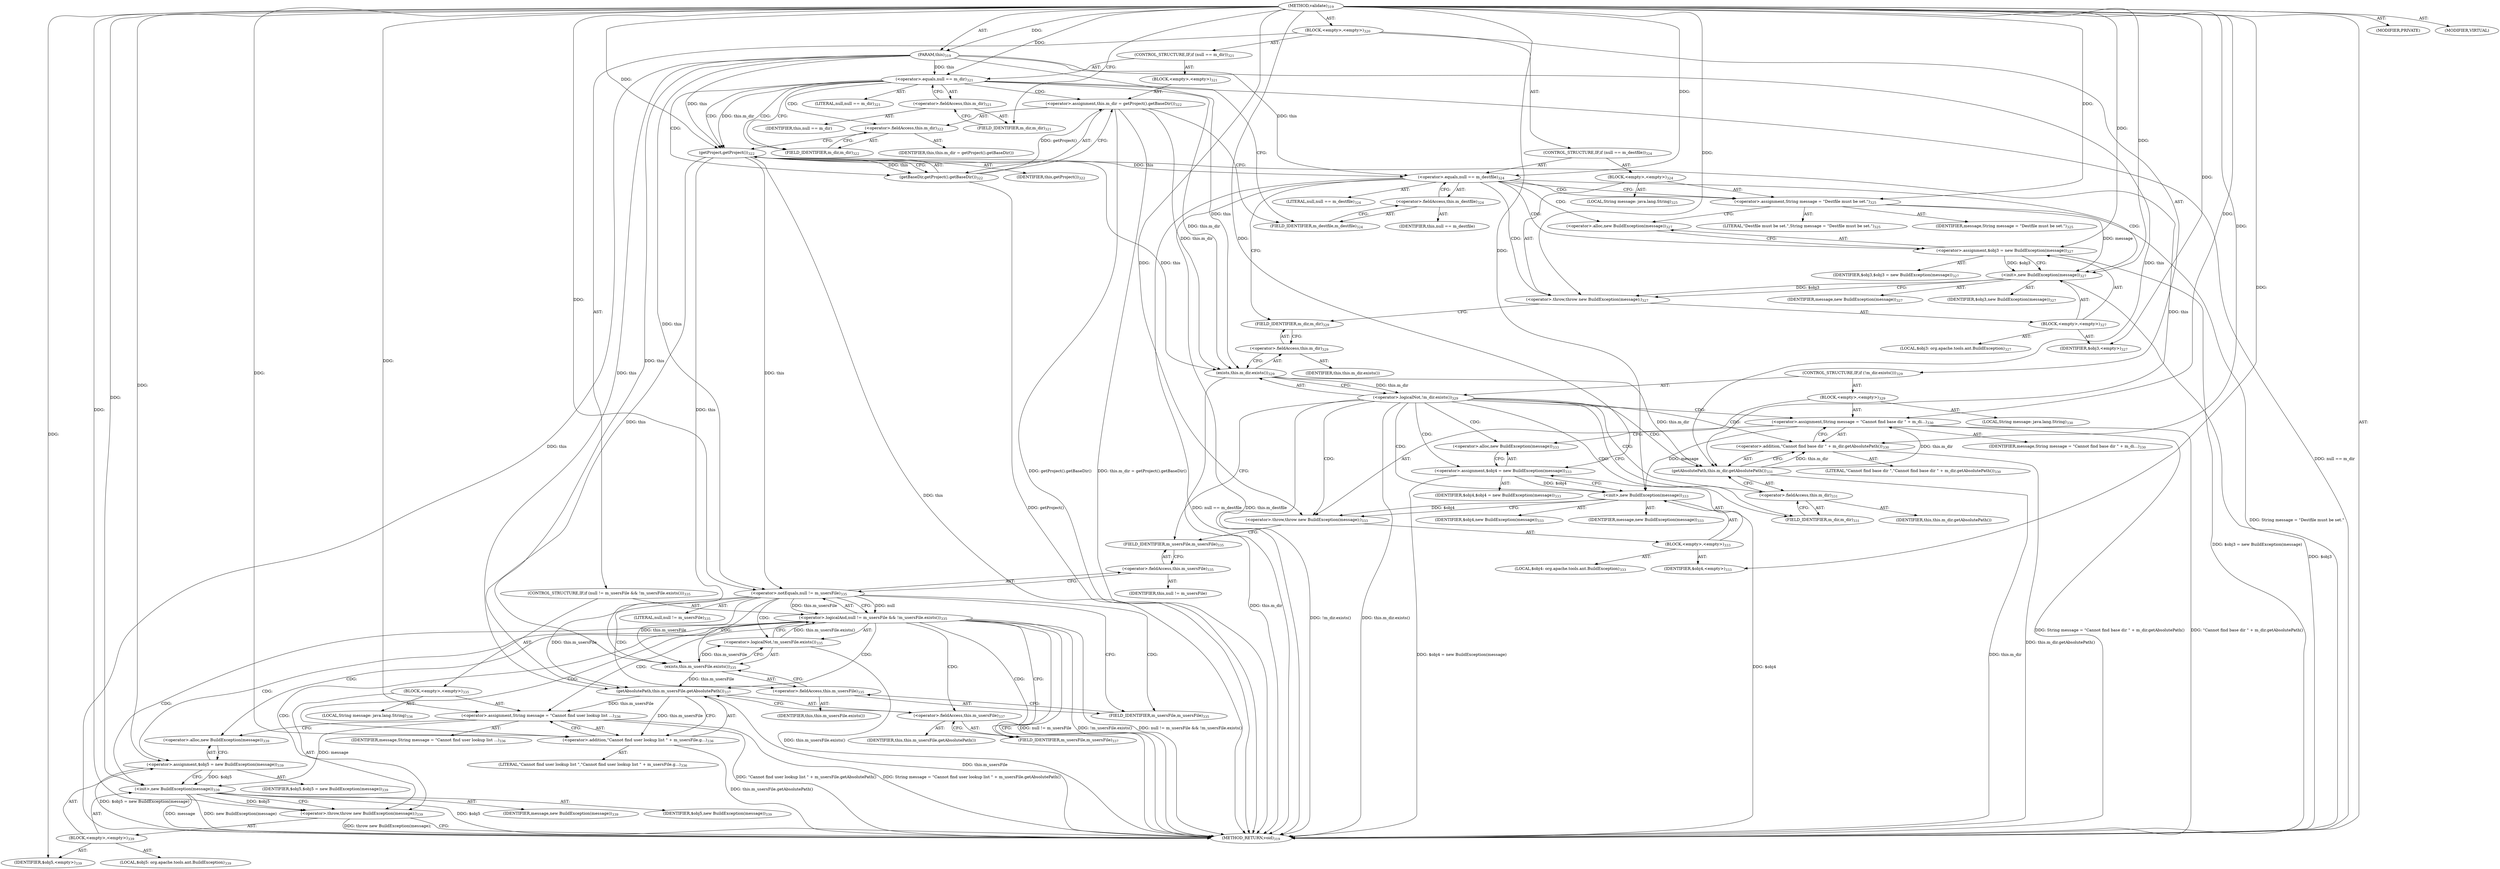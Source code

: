digraph "validate" {  
"111669149705" [label = <(METHOD,validate)<SUB>319</SUB>> ]
"115964116994" [label = <(PARAM,this)<SUB>319</SUB>> ]
"25769803799" [label = <(BLOCK,&lt;empty&gt;,&lt;empty&gt;)<SUB>320</SUB>> ]
"47244640267" [label = <(CONTROL_STRUCTURE,IF,if (null == m_dir))<SUB>321</SUB>> ]
"30064771200" [label = <(&lt;operator&gt;.equals,null == m_dir)<SUB>321</SUB>> ]
"90194313229" [label = <(LITERAL,null,null == m_dir)<SUB>321</SUB>> ]
"30064771201" [label = <(&lt;operator&gt;.fieldAccess,this.m_dir)<SUB>321</SUB>> ]
"68719476853" [label = <(IDENTIFIER,this,null == m_dir)> ]
"55834574866" [label = <(FIELD_IDENTIFIER,m_dir,m_dir)<SUB>321</SUB>> ]
"25769803800" [label = <(BLOCK,&lt;empty&gt;,&lt;empty&gt;)<SUB>321</SUB>> ]
"30064771202" [label = <(&lt;operator&gt;.assignment,this.m_dir = getProject().getBaseDir())<SUB>322</SUB>> ]
"30064771203" [label = <(&lt;operator&gt;.fieldAccess,this.m_dir)<SUB>322</SUB>> ]
"68719476854" [label = <(IDENTIFIER,this,this.m_dir = getProject().getBaseDir())> ]
"55834574867" [label = <(FIELD_IDENTIFIER,m_dir,m_dir)<SUB>322</SUB>> ]
"30064771204" [label = <(getBaseDir,getProject().getBaseDir())<SUB>322</SUB>> ]
"30064771205" [label = <(getProject,getProject())<SUB>322</SUB>> ]
"68719476746" [label = <(IDENTIFIER,this,getProject())<SUB>322</SUB>> ]
"47244640268" [label = <(CONTROL_STRUCTURE,IF,if (null == m_destfile))<SUB>324</SUB>> ]
"30064771206" [label = <(&lt;operator&gt;.equals,null == m_destfile)<SUB>324</SUB>> ]
"90194313230" [label = <(LITERAL,null,null == m_destfile)<SUB>324</SUB>> ]
"30064771207" [label = <(&lt;operator&gt;.fieldAccess,this.m_destfile)<SUB>324</SUB>> ]
"68719476855" [label = <(IDENTIFIER,this,null == m_destfile)> ]
"55834574868" [label = <(FIELD_IDENTIFIER,m_destfile,m_destfile)<SUB>324</SUB>> ]
"25769803801" [label = <(BLOCK,&lt;empty&gt;,&lt;empty&gt;)<SUB>324</SUB>> ]
"94489280535" [label = <(LOCAL,String message: java.lang.String)<SUB>325</SUB>> ]
"30064771208" [label = <(&lt;operator&gt;.assignment,String message = &quot;Destfile must be set.&quot;)<SUB>325</SUB>> ]
"68719476856" [label = <(IDENTIFIER,message,String message = &quot;Destfile must be set.&quot;)<SUB>325</SUB>> ]
"90194313231" [label = <(LITERAL,&quot;Destfile must be set.&quot;,String message = &quot;Destfile must be set.&quot;)<SUB>325</SUB>> ]
"30064771209" [label = <(&lt;operator&gt;.throw,throw new BuildException(message);)<SUB>327</SUB>> ]
"25769803802" [label = <(BLOCK,&lt;empty&gt;,&lt;empty&gt;)<SUB>327</SUB>> ]
"94489280536" [label = <(LOCAL,$obj3: org.apache.tools.ant.BuildException)<SUB>327</SUB>> ]
"30064771210" [label = <(&lt;operator&gt;.assignment,$obj3 = new BuildException(message))<SUB>327</SUB>> ]
"68719476857" [label = <(IDENTIFIER,$obj3,$obj3 = new BuildException(message))<SUB>327</SUB>> ]
"30064771211" [label = <(&lt;operator&gt;.alloc,new BuildException(message))<SUB>327</SUB>> ]
"30064771212" [label = <(&lt;init&gt;,new BuildException(message))<SUB>327</SUB>> ]
"68719476858" [label = <(IDENTIFIER,$obj3,new BuildException(message))<SUB>327</SUB>> ]
"68719476859" [label = <(IDENTIFIER,message,new BuildException(message))<SUB>327</SUB>> ]
"68719476860" [label = <(IDENTIFIER,$obj3,&lt;empty&gt;)<SUB>327</SUB>> ]
"47244640269" [label = <(CONTROL_STRUCTURE,IF,if (!m_dir.exists()))<SUB>329</SUB>> ]
"30064771213" [label = <(&lt;operator&gt;.logicalNot,!m_dir.exists())<SUB>329</SUB>> ]
"30064771214" [label = <(exists,this.m_dir.exists())<SUB>329</SUB>> ]
"30064771215" [label = <(&lt;operator&gt;.fieldAccess,this.m_dir)<SUB>329</SUB>> ]
"68719476861" [label = <(IDENTIFIER,this,this.m_dir.exists())> ]
"55834574869" [label = <(FIELD_IDENTIFIER,m_dir,m_dir)<SUB>329</SUB>> ]
"25769803803" [label = <(BLOCK,&lt;empty&gt;,&lt;empty&gt;)<SUB>329</SUB>> ]
"94489280537" [label = <(LOCAL,String message: java.lang.String)<SUB>330</SUB>> ]
"30064771216" [label = <(&lt;operator&gt;.assignment,String message = &quot;Cannot find base dir &quot; + m_di...)<SUB>330</SUB>> ]
"68719476862" [label = <(IDENTIFIER,message,String message = &quot;Cannot find base dir &quot; + m_di...)<SUB>330</SUB>> ]
"30064771217" [label = <(&lt;operator&gt;.addition,&quot;Cannot find base dir &quot; + m_dir.getAbsolutePath())<SUB>330</SUB>> ]
"90194313232" [label = <(LITERAL,&quot;Cannot find base dir &quot;,&quot;Cannot find base dir &quot; + m_dir.getAbsolutePath())<SUB>330</SUB>> ]
"30064771218" [label = <(getAbsolutePath,this.m_dir.getAbsolutePath())<SUB>331</SUB>> ]
"30064771219" [label = <(&lt;operator&gt;.fieldAccess,this.m_dir)<SUB>331</SUB>> ]
"68719476863" [label = <(IDENTIFIER,this,this.m_dir.getAbsolutePath())> ]
"55834574870" [label = <(FIELD_IDENTIFIER,m_dir,m_dir)<SUB>331</SUB>> ]
"30064771220" [label = <(&lt;operator&gt;.throw,throw new BuildException(message);)<SUB>333</SUB>> ]
"25769803804" [label = <(BLOCK,&lt;empty&gt;,&lt;empty&gt;)<SUB>333</SUB>> ]
"94489280538" [label = <(LOCAL,$obj4: org.apache.tools.ant.BuildException)<SUB>333</SUB>> ]
"30064771221" [label = <(&lt;operator&gt;.assignment,$obj4 = new BuildException(message))<SUB>333</SUB>> ]
"68719476864" [label = <(IDENTIFIER,$obj4,$obj4 = new BuildException(message))<SUB>333</SUB>> ]
"30064771222" [label = <(&lt;operator&gt;.alloc,new BuildException(message))<SUB>333</SUB>> ]
"30064771223" [label = <(&lt;init&gt;,new BuildException(message))<SUB>333</SUB>> ]
"68719476865" [label = <(IDENTIFIER,$obj4,new BuildException(message))<SUB>333</SUB>> ]
"68719476866" [label = <(IDENTIFIER,message,new BuildException(message))<SUB>333</SUB>> ]
"68719476867" [label = <(IDENTIFIER,$obj4,&lt;empty&gt;)<SUB>333</SUB>> ]
"47244640270" [label = <(CONTROL_STRUCTURE,IF,if (null != m_usersFile &amp;&amp; !m_usersFile.exists()))<SUB>335</SUB>> ]
"30064771224" [label = <(&lt;operator&gt;.logicalAnd,null != m_usersFile &amp;&amp; !m_usersFile.exists())<SUB>335</SUB>> ]
"30064771225" [label = <(&lt;operator&gt;.notEquals,null != m_usersFile)<SUB>335</SUB>> ]
"90194313233" [label = <(LITERAL,null,null != m_usersFile)<SUB>335</SUB>> ]
"30064771226" [label = <(&lt;operator&gt;.fieldAccess,this.m_usersFile)<SUB>335</SUB>> ]
"68719476868" [label = <(IDENTIFIER,this,null != m_usersFile)> ]
"55834574871" [label = <(FIELD_IDENTIFIER,m_usersFile,m_usersFile)<SUB>335</SUB>> ]
"30064771227" [label = <(&lt;operator&gt;.logicalNot,!m_usersFile.exists())<SUB>335</SUB>> ]
"30064771228" [label = <(exists,this.m_usersFile.exists())<SUB>335</SUB>> ]
"30064771229" [label = <(&lt;operator&gt;.fieldAccess,this.m_usersFile)<SUB>335</SUB>> ]
"68719476869" [label = <(IDENTIFIER,this,this.m_usersFile.exists())> ]
"55834574872" [label = <(FIELD_IDENTIFIER,m_usersFile,m_usersFile)<SUB>335</SUB>> ]
"25769803805" [label = <(BLOCK,&lt;empty&gt;,&lt;empty&gt;)<SUB>335</SUB>> ]
"94489280539" [label = <(LOCAL,String message: java.lang.String)<SUB>336</SUB>> ]
"30064771230" [label = <(&lt;operator&gt;.assignment,String message = &quot;Cannot find user lookup list ...)<SUB>336</SUB>> ]
"68719476870" [label = <(IDENTIFIER,message,String message = &quot;Cannot find user lookup list ...)<SUB>336</SUB>> ]
"30064771231" [label = <(&lt;operator&gt;.addition,&quot;Cannot find user lookup list &quot; + m_usersFile.g...)<SUB>336</SUB>> ]
"90194313234" [label = <(LITERAL,&quot;Cannot find user lookup list &quot;,&quot;Cannot find user lookup list &quot; + m_usersFile.g...)<SUB>336</SUB>> ]
"30064771232" [label = <(getAbsolutePath,this.m_usersFile.getAbsolutePath())<SUB>337</SUB>> ]
"30064771233" [label = <(&lt;operator&gt;.fieldAccess,this.m_usersFile)<SUB>337</SUB>> ]
"68719476871" [label = <(IDENTIFIER,this,this.m_usersFile.getAbsolutePath())> ]
"55834574873" [label = <(FIELD_IDENTIFIER,m_usersFile,m_usersFile)<SUB>337</SUB>> ]
"30064771234" [label = <(&lt;operator&gt;.throw,throw new BuildException(message);)<SUB>339</SUB>> ]
"25769803806" [label = <(BLOCK,&lt;empty&gt;,&lt;empty&gt;)<SUB>339</SUB>> ]
"94489280540" [label = <(LOCAL,$obj5: org.apache.tools.ant.BuildException)<SUB>339</SUB>> ]
"30064771235" [label = <(&lt;operator&gt;.assignment,$obj5 = new BuildException(message))<SUB>339</SUB>> ]
"68719476872" [label = <(IDENTIFIER,$obj5,$obj5 = new BuildException(message))<SUB>339</SUB>> ]
"30064771236" [label = <(&lt;operator&gt;.alloc,new BuildException(message))<SUB>339</SUB>> ]
"30064771237" [label = <(&lt;init&gt;,new BuildException(message))<SUB>339</SUB>> ]
"68719476873" [label = <(IDENTIFIER,$obj5,new BuildException(message))<SUB>339</SUB>> ]
"68719476874" [label = <(IDENTIFIER,message,new BuildException(message))<SUB>339</SUB>> ]
"68719476875" [label = <(IDENTIFIER,$obj5,&lt;empty&gt;)<SUB>339</SUB>> ]
"133143986201" [label = <(MODIFIER,PRIVATE)> ]
"133143986202" [label = <(MODIFIER,VIRTUAL)> ]
"128849018889" [label = <(METHOD_RETURN,void)<SUB>319</SUB>> ]
  "111669149705" -> "115964116994"  [ label = "AST: "] 
  "111669149705" -> "25769803799"  [ label = "AST: "] 
  "111669149705" -> "133143986201"  [ label = "AST: "] 
  "111669149705" -> "133143986202"  [ label = "AST: "] 
  "111669149705" -> "128849018889"  [ label = "AST: "] 
  "25769803799" -> "47244640267"  [ label = "AST: "] 
  "25769803799" -> "47244640268"  [ label = "AST: "] 
  "25769803799" -> "47244640269"  [ label = "AST: "] 
  "25769803799" -> "47244640270"  [ label = "AST: "] 
  "47244640267" -> "30064771200"  [ label = "AST: "] 
  "47244640267" -> "25769803800"  [ label = "AST: "] 
  "30064771200" -> "90194313229"  [ label = "AST: "] 
  "30064771200" -> "30064771201"  [ label = "AST: "] 
  "30064771201" -> "68719476853"  [ label = "AST: "] 
  "30064771201" -> "55834574866"  [ label = "AST: "] 
  "25769803800" -> "30064771202"  [ label = "AST: "] 
  "30064771202" -> "30064771203"  [ label = "AST: "] 
  "30064771202" -> "30064771204"  [ label = "AST: "] 
  "30064771203" -> "68719476854"  [ label = "AST: "] 
  "30064771203" -> "55834574867"  [ label = "AST: "] 
  "30064771204" -> "30064771205"  [ label = "AST: "] 
  "30064771205" -> "68719476746"  [ label = "AST: "] 
  "47244640268" -> "30064771206"  [ label = "AST: "] 
  "47244640268" -> "25769803801"  [ label = "AST: "] 
  "30064771206" -> "90194313230"  [ label = "AST: "] 
  "30064771206" -> "30064771207"  [ label = "AST: "] 
  "30064771207" -> "68719476855"  [ label = "AST: "] 
  "30064771207" -> "55834574868"  [ label = "AST: "] 
  "25769803801" -> "94489280535"  [ label = "AST: "] 
  "25769803801" -> "30064771208"  [ label = "AST: "] 
  "25769803801" -> "30064771209"  [ label = "AST: "] 
  "30064771208" -> "68719476856"  [ label = "AST: "] 
  "30064771208" -> "90194313231"  [ label = "AST: "] 
  "30064771209" -> "25769803802"  [ label = "AST: "] 
  "25769803802" -> "94489280536"  [ label = "AST: "] 
  "25769803802" -> "30064771210"  [ label = "AST: "] 
  "25769803802" -> "30064771212"  [ label = "AST: "] 
  "25769803802" -> "68719476860"  [ label = "AST: "] 
  "30064771210" -> "68719476857"  [ label = "AST: "] 
  "30064771210" -> "30064771211"  [ label = "AST: "] 
  "30064771212" -> "68719476858"  [ label = "AST: "] 
  "30064771212" -> "68719476859"  [ label = "AST: "] 
  "47244640269" -> "30064771213"  [ label = "AST: "] 
  "47244640269" -> "25769803803"  [ label = "AST: "] 
  "30064771213" -> "30064771214"  [ label = "AST: "] 
  "30064771214" -> "30064771215"  [ label = "AST: "] 
  "30064771215" -> "68719476861"  [ label = "AST: "] 
  "30064771215" -> "55834574869"  [ label = "AST: "] 
  "25769803803" -> "94489280537"  [ label = "AST: "] 
  "25769803803" -> "30064771216"  [ label = "AST: "] 
  "25769803803" -> "30064771220"  [ label = "AST: "] 
  "30064771216" -> "68719476862"  [ label = "AST: "] 
  "30064771216" -> "30064771217"  [ label = "AST: "] 
  "30064771217" -> "90194313232"  [ label = "AST: "] 
  "30064771217" -> "30064771218"  [ label = "AST: "] 
  "30064771218" -> "30064771219"  [ label = "AST: "] 
  "30064771219" -> "68719476863"  [ label = "AST: "] 
  "30064771219" -> "55834574870"  [ label = "AST: "] 
  "30064771220" -> "25769803804"  [ label = "AST: "] 
  "25769803804" -> "94489280538"  [ label = "AST: "] 
  "25769803804" -> "30064771221"  [ label = "AST: "] 
  "25769803804" -> "30064771223"  [ label = "AST: "] 
  "25769803804" -> "68719476867"  [ label = "AST: "] 
  "30064771221" -> "68719476864"  [ label = "AST: "] 
  "30064771221" -> "30064771222"  [ label = "AST: "] 
  "30064771223" -> "68719476865"  [ label = "AST: "] 
  "30064771223" -> "68719476866"  [ label = "AST: "] 
  "47244640270" -> "30064771224"  [ label = "AST: "] 
  "47244640270" -> "25769803805"  [ label = "AST: "] 
  "30064771224" -> "30064771225"  [ label = "AST: "] 
  "30064771224" -> "30064771227"  [ label = "AST: "] 
  "30064771225" -> "90194313233"  [ label = "AST: "] 
  "30064771225" -> "30064771226"  [ label = "AST: "] 
  "30064771226" -> "68719476868"  [ label = "AST: "] 
  "30064771226" -> "55834574871"  [ label = "AST: "] 
  "30064771227" -> "30064771228"  [ label = "AST: "] 
  "30064771228" -> "30064771229"  [ label = "AST: "] 
  "30064771229" -> "68719476869"  [ label = "AST: "] 
  "30064771229" -> "55834574872"  [ label = "AST: "] 
  "25769803805" -> "94489280539"  [ label = "AST: "] 
  "25769803805" -> "30064771230"  [ label = "AST: "] 
  "25769803805" -> "30064771234"  [ label = "AST: "] 
  "30064771230" -> "68719476870"  [ label = "AST: "] 
  "30064771230" -> "30064771231"  [ label = "AST: "] 
  "30064771231" -> "90194313234"  [ label = "AST: "] 
  "30064771231" -> "30064771232"  [ label = "AST: "] 
  "30064771232" -> "30064771233"  [ label = "AST: "] 
  "30064771233" -> "68719476871"  [ label = "AST: "] 
  "30064771233" -> "55834574873"  [ label = "AST: "] 
  "30064771234" -> "25769803806"  [ label = "AST: "] 
  "25769803806" -> "94489280540"  [ label = "AST: "] 
  "25769803806" -> "30064771235"  [ label = "AST: "] 
  "25769803806" -> "30064771237"  [ label = "AST: "] 
  "25769803806" -> "68719476875"  [ label = "AST: "] 
  "30064771235" -> "68719476872"  [ label = "AST: "] 
  "30064771235" -> "30064771236"  [ label = "AST: "] 
  "30064771237" -> "68719476873"  [ label = "AST: "] 
  "30064771237" -> "68719476874"  [ label = "AST: "] 
  "30064771200" -> "55834574867"  [ label = "CFG: "] 
  "30064771200" -> "55834574868"  [ label = "CFG: "] 
  "30064771206" -> "30064771208"  [ label = "CFG: "] 
  "30064771206" -> "55834574869"  [ label = "CFG: "] 
  "30064771213" -> "55834574870"  [ label = "CFG: "] 
  "30064771213" -> "55834574871"  [ label = "CFG: "] 
  "30064771224" -> "128849018889"  [ label = "CFG: "] 
  "30064771224" -> "55834574873"  [ label = "CFG: "] 
  "30064771201" -> "30064771200"  [ label = "CFG: "] 
  "30064771202" -> "55834574868"  [ label = "CFG: "] 
  "30064771207" -> "30064771206"  [ label = "CFG: "] 
  "30064771208" -> "30064771211"  [ label = "CFG: "] 
  "30064771209" -> "55834574869"  [ label = "CFG: "] 
  "30064771214" -> "30064771213"  [ label = "CFG: "] 
  "30064771216" -> "30064771222"  [ label = "CFG: "] 
  "30064771220" -> "55834574871"  [ label = "CFG: "] 
  "30064771225" -> "30064771224"  [ label = "CFG: "] 
  "30064771225" -> "55834574872"  [ label = "CFG: "] 
  "30064771227" -> "30064771224"  [ label = "CFG: "] 
  "30064771230" -> "30064771236"  [ label = "CFG: "] 
  "30064771234" -> "128849018889"  [ label = "CFG: "] 
  "55834574866" -> "30064771201"  [ label = "CFG: "] 
  "30064771203" -> "30064771205"  [ label = "CFG: "] 
  "30064771204" -> "30064771202"  [ label = "CFG: "] 
  "55834574868" -> "30064771207"  [ label = "CFG: "] 
  "30064771215" -> "30064771214"  [ label = "CFG: "] 
  "30064771217" -> "30064771216"  [ label = "CFG: "] 
  "30064771226" -> "30064771225"  [ label = "CFG: "] 
  "30064771228" -> "30064771227"  [ label = "CFG: "] 
  "30064771231" -> "30064771230"  [ label = "CFG: "] 
  "55834574867" -> "30064771203"  [ label = "CFG: "] 
  "30064771205" -> "30064771204"  [ label = "CFG: "] 
  "30064771210" -> "30064771212"  [ label = "CFG: "] 
  "30064771212" -> "30064771209"  [ label = "CFG: "] 
  "55834574869" -> "30064771215"  [ label = "CFG: "] 
  "30064771218" -> "30064771217"  [ label = "CFG: "] 
  "30064771221" -> "30064771223"  [ label = "CFG: "] 
  "30064771223" -> "30064771220"  [ label = "CFG: "] 
  "55834574871" -> "30064771226"  [ label = "CFG: "] 
  "30064771229" -> "30064771228"  [ label = "CFG: "] 
  "30064771232" -> "30064771231"  [ label = "CFG: "] 
  "30064771235" -> "30064771237"  [ label = "CFG: "] 
  "30064771237" -> "30064771234"  [ label = "CFG: "] 
  "30064771211" -> "30064771210"  [ label = "CFG: "] 
  "30064771219" -> "30064771218"  [ label = "CFG: "] 
  "30064771222" -> "30064771221"  [ label = "CFG: "] 
  "55834574872" -> "30064771229"  [ label = "CFG: "] 
  "30064771233" -> "30064771232"  [ label = "CFG: "] 
  "30064771236" -> "30064771235"  [ label = "CFG: "] 
  "55834574870" -> "30064771219"  [ label = "CFG: "] 
  "55834574873" -> "30064771233"  [ label = "CFG: "] 
  "111669149705" -> "55834574866"  [ label = "CFG: "] 
  "115964116994" -> "128849018889"  [ label = "DDG: this"] 
  "30064771200" -> "128849018889"  [ label = "DDG: null == m_dir"] 
  "30064771205" -> "128849018889"  [ label = "DDG: this"] 
  "30064771204" -> "128849018889"  [ label = "DDG: getProject()"] 
  "30064771202" -> "128849018889"  [ label = "DDG: getProject().getBaseDir()"] 
  "30064771202" -> "128849018889"  [ label = "DDG: this.m_dir = getProject().getBaseDir()"] 
  "30064771206" -> "128849018889"  [ label = "DDG: this.m_destfile"] 
  "30064771206" -> "128849018889"  [ label = "DDG: null == m_destfile"] 
  "30064771208" -> "128849018889"  [ label = "DDG: String message = &quot;Destfile must be set.&quot;"] 
  "30064771210" -> "128849018889"  [ label = "DDG: $obj3 = new BuildException(message)"] 
  "30064771212" -> "128849018889"  [ label = "DDG: $obj3"] 
  "30064771214" -> "128849018889"  [ label = "DDG: this.m_dir"] 
  "30064771213" -> "128849018889"  [ label = "DDG: this.m_dir.exists()"] 
  "30064771213" -> "128849018889"  [ label = "DDG: !m_dir.exists()"] 
  "30064771218" -> "128849018889"  [ label = "DDG: this.m_dir"] 
  "30064771217" -> "128849018889"  [ label = "DDG: this.m_dir.getAbsolutePath()"] 
  "30064771216" -> "128849018889"  [ label = "DDG: &quot;Cannot find base dir &quot; + m_dir.getAbsolutePath()"] 
  "30064771216" -> "128849018889"  [ label = "DDG: String message = &quot;Cannot find base dir &quot; + m_dir.getAbsolutePath()"] 
  "30064771221" -> "128849018889"  [ label = "DDG: $obj4 = new BuildException(message)"] 
  "30064771223" -> "128849018889"  [ label = "DDG: $obj4"] 
  "30064771224" -> "128849018889"  [ label = "DDG: null != m_usersFile"] 
  "30064771227" -> "128849018889"  [ label = "DDG: this.m_usersFile.exists()"] 
  "30064771224" -> "128849018889"  [ label = "DDG: !m_usersFile.exists()"] 
  "30064771224" -> "128849018889"  [ label = "DDG: null != m_usersFile &amp;&amp; !m_usersFile.exists()"] 
  "30064771232" -> "128849018889"  [ label = "DDG: this.m_usersFile"] 
  "30064771231" -> "128849018889"  [ label = "DDG: this.m_usersFile.getAbsolutePath()"] 
  "30064771230" -> "128849018889"  [ label = "DDG: &quot;Cannot find user lookup list &quot; + m_usersFile.getAbsolutePath()"] 
  "30064771230" -> "128849018889"  [ label = "DDG: String message = &quot;Cannot find user lookup list &quot; + m_usersFile.getAbsolutePath()"] 
  "30064771235" -> "128849018889"  [ label = "DDG: $obj5 = new BuildException(message)"] 
  "30064771237" -> "128849018889"  [ label = "DDG: $obj5"] 
  "30064771237" -> "128849018889"  [ label = "DDG: message"] 
  "30064771237" -> "128849018889"  [ label = "DDG: new BuildException(message)"] 
  "30064771234" -> "128849018889"  [ label = "DDG: throw new BuildException(message);"] 
  "111669149705" -> "115964116994"  [ label = "DDG: "] 
  "111669149705" -> "30064771200"  [ label = "DDG: "] 
  "115964116994" -> "30064771200"  [ label = "DDG: this"] 
  "30064771204" -> "30064771202"  [ label = "DDG: getProject()"] 
  "111669149705" -> "30064771206"  [ label = "DDG: "] 
  "115964116994" -> "30064771206"  [ label = "DDG: this"] 
  "30064771205" -> "30064771206"  [ label = "DDG: this"] 
  "111669149705" -> "30064771208"  [ label = "DDG: "] 
  "30064771214" -> "30064771213"  [ label = "DDG: this.m_dir"] 
  "111669149705" -> "30064771216"  [ label = "DDG: "] 
  "30064771218" -> "30064771216"  [ label = "DDG: this.m_dir"] 
  "30064771225" -> "30064771224"  [ label = "DDG: null"] 
  "30064771225" -> "30064771224"  [ label = "DDG: this.m_usersFile"] 
  "30064771227" -> "30064771224"  [ label = "DDG: this.m_usersFile.exists()"] 
  "111669149705" -> "30064771230"  [ label = "DDG: "] 
  "30064771232" -> "30064771230"  [ label = "DDG: this.m_usersFile"] 
  "30064771212" -> "30064771209"  [ label = "DDG: $obj3"] 
  "111669149705" -> "30064771209"  [ label = "DDG: "] 
  "115964116994" -> "30064771214"  [ label = "DDG: this"] 
  "30064771200" -> "30064771214"  [ label = "DDG: this.m_dir"] 
  "30064771202" -> "30064771214"  [ label = "DDG: this.m_dir"] 
  "30064771205" -> "30064771214"  [ label = "DDG: this"] 
  "30064771223" -> "30064771220"  [ label = "DDG: $obj4"] 
  "111669149705" -> "30064771220"  [ label = "DDG: "] 
  "111669149705" -> "30064771225"  [ label = "DDG: "] 
  "115964116994" -> "30064771225"  [ label = "DDG: this"] 
  "30064771205" -> "30064771225"  [ label = "DDG: this"] 
  "30064771228" -> "30064771227"  [ label = "DDG: this.m_usersFile"] 
  "30064771237" -> "30064771234"  [ label = "DDG: $obj5"] 
  "111669149705" -> "30064771234"  [ label = "DDG: "] 
  "30064771205" -> "30064771204"  [ label = "DDG: this"] 
  "111669149705" -> "30064771210"  [ label = "DDG: "] 
  "111669149705" -> "68719476860"  [ label = "DDG: "] 
  "111669149705" -> "30064771217"  [ label = "DDG: "] 
  "30064771218" -> "30064771217"  [ label = "DDG: this.m_dir"] 
  "111669149705" -> "30064771221"  [ label = "DDG: "] 
  "111669149705" -> "68719476867"  [ label = "DDG: "] 
  "115964116994" -> "30064771228"  [ label = "DDG: this"] 
  "30064771205" -> "30064771228"  [ label = "DDG: this"] 
  "30064771225" -> "30064771228"  [ label = "DDG: this.m_usersFile"] 
  "111669149705" -> "30064771231"  [ label = "DDG: "] 
  "30064771232" -> "30064771231"  [ label = "DDG: this.m_usersFile"] 
  "111669149705" -> "30064771235"  [ label = "DDG: "] 
  "111669149705" -> "68719476875"  [ label = "DDG: "] 
  "115964116994" -> "30064771205"  [ label = "DDG: this"] 
  "30064771200" -> "30064771205"  [ label = "DDG: this.m_dir"] 
  "111669149705" -> "30064771205"  [ label = "DDG: "] 
  "30064771210" -> "30064771212"  [ label = "DDG: $obj3"] 
  "111669149705" -> "30064771212"  [ label = "DDG: "] 
  "30064771208" -> "30064771212"  [ label = "DDG: message"] 
  "115964116994" -> "30064771218"  [ label = "DDG: this"] 
  "30064771205" -> "30064771218"  [ label = "DDG: this"] 
  "30064771214" -> "30064771218"  [ label = "DDG: this.m_dir"] 
  "30064771221" -> "30064771223"  [ label = "DDG: $obj4"] 
  "111669149705" -> "30064771223"  [ label = "DDG: "] 
  "30064771216" -> "30064771223"  [ label = "DDG: message"] 
  "115964116994" -> "30064771232"  [ label = "DDG: this"] 
  "30064771205" -> "30064771232"  [ label = "DDG: this"] 
  "30064771225" -> "30064771232"  [ label = "DDG: this.m_usersFile"] 
  "30064771228" -> "30064771232"  [ label = "DDG: this.m_usersFile"] 
  "30064771235" -> "30064771237"  [ label = "DDG: $obj5"] 
  "111669149705" -> "30064771237"  [ label = "DDG: "] 
  "30064771230" -> "30064771237"  [ label = "DDG: message"] 
  "30064771200" -> "30064771204"  [ label = "CDG: "] 
  "30064771200" -> "30064771205"  [ label = "CDG: "] 
  "30064771200" -> "30064771202"  [ label = "CDG: "] 
  "30064771200" -> "30064771203"  [ label = "CDG: "] 
  "30064771200" -> "55834574867"  [ label = "CDG: "] 
  "30064771206" -> "30064771212"  [ label = "CDG: "] 
  "30064771206" -> "30064771208"  [ label = "CDG: "] 
  "30064771206" -> "30064771209"  [ label = "CDG: "] 
  "30064771206" -> "30064771210"  [ label = "CDG: "] 
  "30064771206" -> "30064771211"  [ label = "CDG: "] 
  "30064771213" -> "30064771220"  [ label = "CDG: "] 
  "30064771213" -> "30064771221"  [ label = "CDG: "] 
  "30064771213" -> "30064771222"  [ label = "CDG: "] 
  "30064771213" -> "30064771223"  [ label = "CDG: "] 
  "30064771213" -> "30064771216"  [ label = "CDG: "] 
  "30064771213" -> "30064771217"  [ label = "CDG: "] 
  "30064771213" -> "30064771218"  [ label = "CDG: "] 
  "30064771213" -> "30064771219"  [ label = "CDG: "] 
  "30064771213" -> "55834574870"  [ label = "CDG: "] 
  "30064771224" -> "30064771236"  [ label = "CDG: "] 
  "30064771224" -> "30064771237"  [ label = "CDG: "] 
  "30064771224" -> "30064771230"  [ label = "CDG: "] 
  "30064771224" -> "30064771231"  [ label = "CDG: "] 
  "30064771224" -> "30064771232"  [ label = "CDG: "] 
  "30064771224" -> "30064771233"  [ label = "CDG: "] 
  "30064771224" -> "30064771234"  [ label = "CDG: "] 
  "30064771224" -> "30064771235"  [ label = "CDG: "] 
  "30064771224" -> "55834574873"  [ label = "CDG: "] 
  "30064771225" -> "30064771227"  [ label = "CDG: "] 
  "30064771225" -> "30064771228"  [ label = "CDG: "] 
  "30064771225" -> "30064771229"  [ label = "CDG: "] 
  "30064771225" -> "55834574872"  [ label = "CDG: "] 
}
